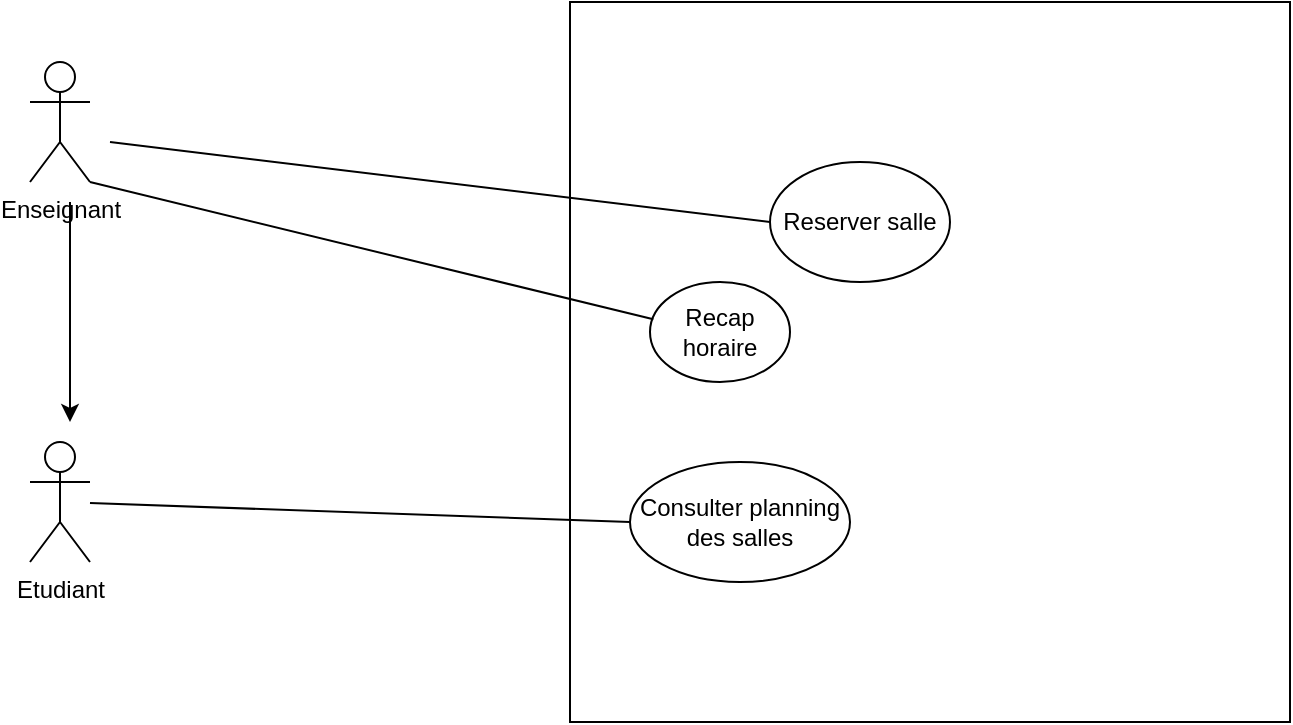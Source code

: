 <mxfile version="20.7.4" type="github">
  <diagram id="h7pEuEnsy4B67qq0xbHB" name="Page-1">
    <mxGraphModel dx="747" dy="470" grid="1" gridSize="10" guides="1" tooltips="1" connect="1" arrows="1" fold="1" page="1" pageScale="1" pageWidth="827" pageHeight="1169" math="0" shadow="0">
      <root>
        <mxCell id="0" />
        <mxCell id="1" parent="0" />
        <mxCell id="_NLVpFwN3kgseYHXXkQs-1" value="Enseignant" style="shape=umlActor;verticalLabelPosition=bottom;verticalAlign=top;html=1;outlineConnect=0;" parent="1" vertex="1">
          <mxGeometry x="90" y="120" width="30" height="60" as="geometry" />
        </mxCell>
        <mxCell id="r3tUV-p1bvl43dSpBa_v-1" value="" style="whiteSpace=wrap;html=1;aspect=fixed;" parent="1" vertex="1">
          <mxGeometry x="360" y="90" width="360" height="360" as="geometry" />
        </mxCell>
        <mxCell id="iBCqy0RnsUPRaeBZmdre-1" value="Etudiant" style="shape=umlActor;verticalLabelPosition=bottom;verticalAlign=top;html=1;outlineConnect=0;" parent="1" vertex="1">
          <mxGeometry x="90" y="310" width="30" height="60" as="geometry" />
        </mxCell>
        <mxCell id="sFgMMatoZoRhjDfKrOZS-1" value="Reserver salle" style="ellipse;whiteSpace=wrap;html=1;" parent="1" vertex="1">
          <mxGeometry x="460" y="170" width="90" height="60" as="geometry" />
        </mxCell>
        <mxCell id="RcBTG_JZsKzud-JeWphb-1" value="Consulter planning des salles" style="ellipse;whiteSpace=wrap;html=1;" parent="1" vertex="1">
          <mxGeometry x="390" y="320" width="110" height="60" as="geometry" />
        </mxCell>
        <mxCell id="8pni4uUTdmzYwjep5VIR-1" value="" style="endArrow=none;html=1;rounded=0;entryX=0;entryY=0.5;entryDx=0;entryDy=0;" parent="1" source="iBCqy0RnsUPRaeBZmdre-1" target="RcBTG_JZsKzud-JeWphb-1" edge="1">
          <mxGeometry width="50" height="50" relative="1" as="geometry">
            <mxPoint x="160" y="350" as="sourcePoint" />
            <mxPoint x="210" y="300" as="targetPoint" />
          </mxGeometry>
        </mxCell>
        <mxCell id="Pw5wMYmtS_G13839Oxsk-1" value="" style="endArrow=none;html=1;rounded=0;entryX=0;entryY=0.5;entryDx=0;entryDy=0;" parent="1" target="sFgMMatoZoRhjDfKrOZS-1" edge="1">
          <mxGeometry width="50" height="50" relative="1" as="geometry">
            <mxPoint x="130" y="160" as="sourcePoint" />
            <mxPoint x="410" y="220" as="targetPoint" />
          </mxGeometry>
        </mxCell>
        <mxCell id="F1wUJn7_jGa0oI4QprVg-1" value="" style="endArrow=classic;html=1;rounded=0;" edge="1" parent="1">
          <mxGeometry width="50" height="50" relative="1" as="geometry">
            <mxPoint x="110" y="190" as="sourcePoint" />
            <mxPoint x="110" y="300" as="targetPoint" />
          </mxGeometry>
        </mxCell>
        <mxCell id="F1wUJn7_jGa0oI4QprVg-2" value="Recap horaire" style="ellipse;whiteSpace=wrap;html=1;" vertex="1" parent="1">
          <mxGeometry x="400" y="230" width="70" height="50" as="geometry" />
        </mxCell>
        <mxCell id="F1wUJn7_jGa0oI4QprVg-3" value="" style="endArrow=none;html=1;rounded=0;exitX=1;exitY=1;exitDx=0;exitDy=0;exitPerimeter=0;entryX=0.024;entryY=0.373;entryDx=0;entryDy=0;entryPerimeter=0;" edge="1" parent="1" source="_NLVpFwN3kgseYHXXkQs-1" target="F1wUJn7_jGa0oI4QprVg-2">
          <mxGeometry width="50" height="50" relative="1" as="geometry">
            <mxPoint x="360" y="270" as="sourcePoint" />
            <mxPoint x="410" y="220" as="targetPoint" />
          </mxGeometry>
        </mxCell>
      </root>
    </mxGraphModel>
  </diagram>
</mxfile>
